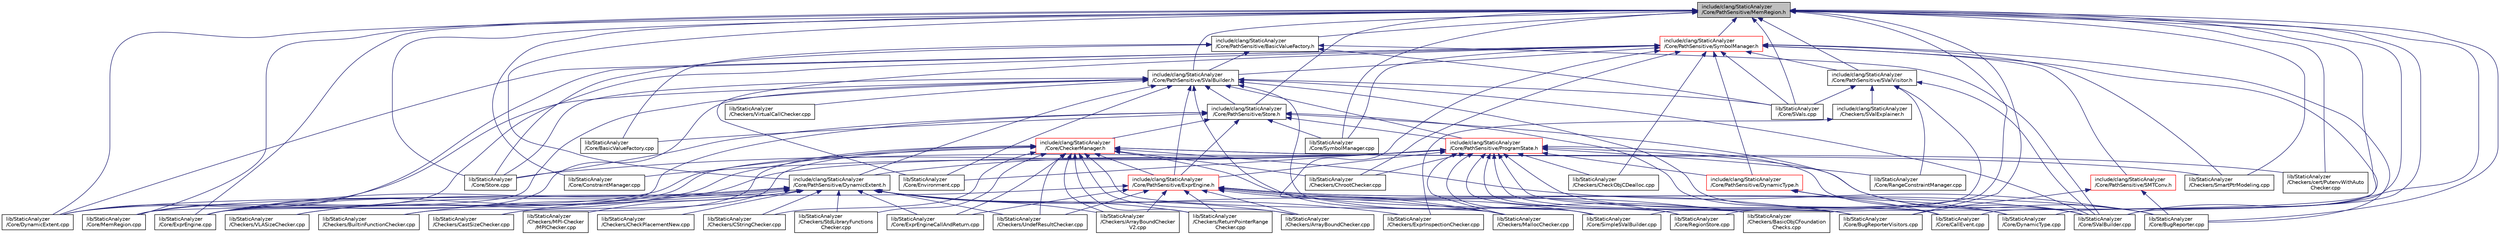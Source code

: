 digraph "include/clang/StaticAnalyzer/Core/PathSensitive/MemRegion.h"
{
 // LATEX_PDF_SIZE
  bgcolor="transparent";
  edge [fontname="Helvetica",fontsize="10",labelfontname="Helvetica",labelfontsize="10"];
  node [fontname="Helvetica",fontsize="10",shape=record];
  Node1 [label="include/clang/StaticAnalyzer\l/Core/PathSensitive/MemRegion.h",height=0.2,width=0.4,color="black", fillcolor="grey75", style="filled", fontcolor="black",tooltip=" "];
  Node1 -> Node2 [dir="back",color="midnightblue",fontsize="10",style="solid",fontname="Helvetica"];
  Node2 [label="include/clang/StaticAnalyzer\l/Core/PathSensitive/BasicValueFactory.h",height=0.2,width=0.4,color="black",URL="$BasicValueFactory_8h.html",tooltip=" "];
  Node2 -> Node3 [dir="back",color="midnightblue",fontsize="10",style="solid",fontname="Helvetica"];
  Node3 [label="include/clang/StaticAnalyzer\l/Core/PathSensitive/SValBuilder.h",height=0.2,width=0.4,color="black",URL="$SValBuilder_8h.html",tooltip=" "];
  Node3 -> Node4 [dir="back",color="midnightblue",fontsize="10",style="solid",fontname="Helvetica"];
  Node4 [label="include/clang/StaticAnalyzer\l/Core/PathSensitive/DynamicExtent.h",height=0.2,width=0.4,color="black",URL="$DynamicExtent_8h.html",tooltip=" "];
  Node4 -> Node5 [dir="back",color="midnightblue",fontsize="10",style="solid",fontname="Helvetica"];
  Node5 [label="lib/StaticAnalyzer\l/Checkers/ArrayBoundChecker.cpp",height=0.2,width=0.4,color="black",URL="$ArrayBoundChecker_8cpp.html",tooltip=" "];
  Node4 -> Node6 [dir="back",color="midnightblue",fontsize="10",style="solid",fontname="Helvetica"];
  Node6 [label="lib/StaticAnalyzer\l/Checkers/ArrayBoundChecker\lV2.cpp",height=0.2,width=0.4,color="black",URL="$ArrayBoundCheckerV2_8cpp.html",tooltip=" "];
  Node4 -> Node7 [dir="back",color="midnightblue",fontsize="10",style="solid",fontname="Helvetica"];
  Node7 [label="lib/StaticAnalyzer\l/Checkers/BuiltinFunctionChecker.cpp",height=0.2,width=0.4,color="black",URL="$BuiltinFunctionChecker_8cpp.html",tooltip=" "];
  Node4 -> Node8 [dir="back",color="midnightblue",fontsize="10",style="solid",fontname="Helvetica"];
  Node8 [label="lib/StaticAnalyzer\l/Checkers/CastSizeChecker.cpp",height=0.2,width=0.4,color="black",URL="$CastSizeChecker_8cpp.html",tooltip=" "];
  Node4 -> Node9 [dir="back",color="midnightblue",fontsize="10",style="solid",fontname="Helvetica"];
  Node9 [label="lib/StaticAnalyzer\l/Checkers/CheckPlacementNew.cpp",height=0.2,width=0.4,color="black",URL="$CheckPlacementNew_8cpp.html",tooltip=" "];
  Node4 -> Node10 [dir="back",color="midnightblue",fontsize="10",style="solid",fontname="Helvetica"];
  Node10 [label="lib/StaticAnalyzer\l/Checkers/CStringChecker.cpp",height=0.2,width=0.4,color="black",URL="$CStringChecker_8cpp.html",tooltip=" "];
  Node4 -> Node11 [dir="back",color="midnightblue",fontsize="10",style="solid",fontname="Helvetica"];
  Node11 [label="lib/StaticAnalyzer\l/Checkers/ExprInspectionChecker.cpp",height=0.2,width=0.4,color="black",URL="$ExprInspectionChecker_8cpp.html",tooltip=" "];
  Node4 -> Node12 [dir="back",color="midnightblue",fontsize="10",style="solid",fontname="Helvetica"];
  Node12 [label="lib/StaticAnalyzer\l/Checkers/MallocChecker.cpp",height=0.2,width=0.4,color="black",URL="$MallocChecker_8cpp.html",tooltip=" "];
  Node4 -> Node13 [dir="back",color="midnightblue",fontsize="10",style="solid",fontname="Helvetica"];
  Node13 [label="lib/StaticAnalyzer\l/Checkers/MPI-Checker\l/MPIChecker.cpp",height=0.2,width=0.4,color="black",URL="$MPIChecker_8cpp.html",tooltip=" "];
  Node4 -> Node14 [dir="back",color="midnightblue",fontsize="10",style="solid",fontname="Helvetica"];
  Node14 [label="lib/StaticAnalyzer\l/Checkers/ReturnPointerRange\lChecker.cpp",height=0.2,width=0.4,color="black",URL="$ReturnPointerRangeChecker_8cpp.html",tooltip=" "];
  Node4 -> Node15 [dir="back",color="midnightblue",fontsize="10",style="solid",fontname="Helvetica"];
  Node15 [label="lib/StaticAnalyzer\l/Checkers/StdLibraryFunctions\lChecker.cpp",height=0.2,width=0.4,color="black",URL="$StdLibraryFunctionsChecker_8cpp.html",tooltip=" "];
  Node4 -> Node16 [dir="back",color="midnightblue",fontsize="10",style="solid",fontname="Helvetica"];
  Node16 [label="lib/StaticAnalyzer\l/Checkers/UndefResultChecker.cpp",height=0.2,width=0.4,color="black",URL="$UndefResultChecker_8cpp.html",tooltip=" "];
  Node4 -> Node17 [dir="back",color="midnightblue",fontsize="10",style="solid",fontname="Helvetica"];
  Node17 [label="lib/StaticAnalyzer\l/Checkers/VLASizeChecker.cpp",height=0.2,width=0.4,color="black",URL="$VLASizeChecker_8cpp.html",tooltip=" "];
  Node4 -> Node18 [dir="back",color="midnightblue",fontsize="10",style="solid",fontname="Helvetica"];
  Node18 [label="lib/StaticAnalyzer\l/Core/DynamicExtent.cpp",height=0.2,width=0.4,color="black",URL="$DynamicExtent_8cpp.html",tooltip=" "];
  Node4 -> Node19 [dir="back",color="midnightblue",fontsize="10",style="solid",fontname="Helvetica"];
  Node19 [label="lib/StaticAnalyzer\l/Core/ExprEngine.cpp",height=0.2,width=0.4,color="black",URL="$ExprEngine_8cpp.html",tooltip=" "];
  Node4 -> Node20 [dir="back",color="midnightblue",fontsize="10",style="solid",fontname="Helvetica"];
  Node20 [label="lib/StaticAnalyzer\l/Core/ExprEngineCallAndReturn.cpp",height=0.2,width=0.4,color="black",URL="$ExprEngineCallAndReturn_8cpp.html",tooltip=" "];
  Node4 -> Node21 [dir="back",color="midnightblue",fontsize="10",style="solid",fontname="Helvetica"];
  Node21 [label="lib/StaticAnalyzer\l/Core/MemRegion.cpp",height=0.2,width=0.4,color="black",URL="$MemRegion_8cpp.html",tooltip=" "];
  Node3 -> Node22 [dir="back",color="midnightblue",fontsize="10",style="solid",fontname="Helvetica"];
  Node22 [label="include/clang/StaticAnalyzer\l/Core/PathSensitive/ExprEngine.h",height=0.2,width=0.4,color="red",URL="$ExprEngine_8h.html",tooltip=" "];
  Node22 -> Node5 [dir="back",color="midnightblue",fontsize="10",style="solid",fontname="Helvetica"];
  Node22 -> Node6 [dir="back",color="midnightblue",fontsize="10",style="solid",fontname="Helvetica"];
  Node22 -> Node25 [dir="back",color="midnightblue",fontsize="10",style="solid",fontname="Helvetica"];
  Node25 [label="lib/StaticAnalyzer\l/Checkers/BasicObjCFoundation\lChecks.cpp",height=0.2,width=0.4,color="black",URL="$BasicObjCFoundationChecks_8cpp.html",tooltip=" "];
  Node22 -> Node14 [dir="back",color="midnightblue",fontsize="10",style="solid",fontname="Helvetica"];
  Node22 -> Node16 [dir="back",color="midnightblue",fontsize="10",style="solid",fontname="Helvetica"];
  Node22 -> Node142 [dir="back",color="midnightblue",fontsize="10",style="solid",fontname="Helvetica"];
  Node142 [label="lib/StaticAnalyzer\l/Core/BugReporter.cpp",height=0.2,width=0.4,color="black",URL="$BugReporter_8cpp.html",tooltip=" "];
  Node22 -> Node92 [dir="back",color="midnightblue",fontsize="10",style="solid",fontname="Helvetica"];
  Node92 [label="lib/StaticAnalyzer\l/Core/BugReporterVisitors.cpp",height=0.2,width=0.4,color="black",URL="$BugReporterVisitors_8cpp.html",tooltip=" "];
  Node22 -> Node19 [dir="back",color="midnightblue",fontsize="10",style="solid",fontname="Helvetica"];
  Node22 -> Node20 [dir="back",color="midnightblue",fontsize="10",style="solid",fontname="Helvetica"];
  Node22 -> Node99 [dir="back",color="midnightblue",fontsize="10",style="solid",fontname="Helvetica"];
  Node99 [label="lib/StaticAnalyzer\l/Core/RegionStore.cpp",height=0.2,width=0.4,color="black",URL="$RegionStore_8cpp.html",tooltip=" "];
  Node22 -> Node146 [dir="back",color="midnightblue",fontsize="10",style="solid",fontname="Helvetica"];
  Node146 [label="lib/StaticAnalyzer\l/Core/SimpleSValBuilder.cpp",height=0.2,width=0.4,color="black",URL="$SimpleSValBuilder_8cpp.html",tooltip=" "];
  Node22 -> Node147 [dir="back",color="midnightblue",fontsize="10",style="solid",fontname="Helvetica"];
  Node147 [label="lib/StaticAnalyzer\l/Core/SValBuilder.cpp",height=0.2,width=0.4,color="black",URL="$SValBuilder_8cpp.html",tooltip=" "];
  Node3 -> Node149 [dir="back",color="midnightblue",fontsize="10",style="solid",fontname="Helvetica"];
  Node149 [label="include/clang/StaticAnalyzer\l/Core/PathSensitive/ProgramState.h",height=0.2,width=0.4,color="red",URL="$ProgramState_8h.html",tooltip=" "];
  Node149 -> Node4 [dir="back",color="midnightblue",fontsize="10",style="solid",fontname="Helvetica"];
  Node149 -> Node179 [dir="back",color="midnightblue",fontsize="10",style="solid",fontname="Helvetica"];
  Node179 [label="include/clang/StaticAnalyzer\l/Core/PathSensitive/DynamicType.h",height=0.2,width=0.4,color="red",URL="$DynamicType_8h.html",tooltip=" "];
  Node179 -> Node52 [dir="back",color="midnightblue",fontsize="10",style="solid",fontname="Helvetica"];
  Node52 [label="lib/StaticAnalyzer\l/Core/CallEvent.cpp",height=0.2,width=0.4,color="black",URL="$CallEvent_8cpp.html",tooltip=" "];
  Node179 -> Node182 [dir="back",color="midnightblue",fontsize="10",style="solid",fontname="Helvetica"];
  Node182 [label="lib/StaticAnalyzer\l/Core/DynamicType.cpp",height=0.2,width=0.4,color="black",URL="$DynamicType_8cpp.html",tooltip=" "];
  Node149 -> Node22 [dir="back",color="midnightblue",fontsize="10",style="solid",fontname="Helvetica"];
  Node149 -> Node25 [dir="back",color="midnightblue",fontsize="10",style="solid",fontname="Helvetica"];
  Node149 -> Node55 [dir="back",color="midnightblue",fontsize="10",style="solid",fontname="Helvetica"];
  Node55 [label="lib/StaticAnalyzer\l/Checkers/CheckObjCDealloc.cpp",height=0.2,width=0.4,color="black",URL="$CheckObjCDealloc_8cpp.html",tooltip=" "];
  Node149 -> Node30 [dir="back",color="midnightblue",fontsize="10",style="solid",fontname="Helvetica"];
  Node30 [label="lib/StaticAnalyzer\l/Checkers/ChrootChecker.cpp",height=0.2,width=0.4,color="black",URL="$ChrootChecker_8cpp.html",tooltip=" "];
  Node149 -> Node12 [dir="back",color="midnightblue",fontsize="10",style="solid",fontname="Helvetica"];
  Node149 -> Node142 [dir="back",color="midnightblue",fontsize="10",style="solid",fontname="Helvetica"];
  Node149 -> Node92 [dir="back",color="midnightblue",fontsize="10",style="solid",fontname="Helvetica"];
  Node149 -> Node52 [dir="back",color="midnightblue",fontsize="10",style="solid",fontname="Helvetica"];
  Node149 -> Node199 [dir="back",color="midnightblue",fontsize="10",style="solid",fontname="Helvetica"];
  Node199 [label="lib/StaticAnalyzer\l/Core/ConstraintManager.cpp",height=0.2,width=0.4,color="black",URL="$ConstraintManager_8cpp.html",tooltip=" "];
  Node149 -> Node18 [dir="back",color="midnightblue",fontsize="10",style="solid",fontname="Helvetica"];
  Node149 -> Node182 [dir="back",color="midnightblue",fontsize="10",style="solid",fontname="Helvetica"];
  Node149 -> Node200 [dir="back",color="midnightblue",fontsize="10",style="solid",fontname="Helvetica"];
  Node200 [label="lib/StaticAnalyzer\l/Core/Environment.cpp",height=0.2,width=0.4,color="black",URL="$Environment_8cpp.html",tooltip=" "];
  Node149 -> Node19 [dir="back",color="midnightblue",fontsize="10",style="solid",fontname="Helvetica"];
  Node149 -> Node194 [dir="back",color="midnightblue",fontsize="10",style="solid",fontname="Helvetica"];
  Node194 [label="lib/StaticAnalyzer\l/Core/RangeConstraintManager.cpp",height=0.2,width=0.4,color="black",URL="$RangeConstraintManager_8cpp.html",tooltip=" "];
  Node149 -> Node99 [dir="back",color="midnightblue",fontsize="10",style="solid",fontname="Helvetica"];
  Node149 -> Node146 [dir="back",color="midnightblue",fontsize="10",style="solid",fontname="Helvetica"];
  Node149 -> Node100 [dir="back",color="midnightblue",fontsize="10",style="solid",fontname="Helvetica"];
  Node100 [label="lib/StaticAnalyzer\l/Core/Store.cpp",height=0.2,width=0.4,color="black",URL="$Store_8cpp.html",tooltip=" "];
  Node149 -> Node147 [dir="back",color="midnightblue",fontsize="10",style="solid",fontname="Helvetica"];
  Node3 -> Node201 [dir="back",color="midnightblue",fontsize="10",style="solid",fontname="Helvetica"];
  Node201 [label="include/clang/StaticAnalyzer\l/Core/PathSensitive/Store.h",height=0.2,width=0.4,color="black",URL="$Store_8h.html",tooltip=" "];
  Node201 -> Node202 [dir="back",color="midnightblue",fontsize="10",style="solid",fontname="Helvetica"];
  Node202 [label="include/clang/StaticAnalyzer\l/Core/CheckerManager.h",height=0.2,width=0.4,color="red",URL="$CheckerManager_8h.html",tooltip=" "];
  Node202 -> Node22 [dir="back",color="midnightblue",fontsize="10",style="solid",fontname="Helvetica"];
  Node202 -> Node5 [dir="back",color="midnightblue",fontsize="10",style="solid",fontname="Helvetica"];
  Node202 -> Node6 [dir="back",color="midnightblue",fontsize="10",style="solid",fontname="Helvetica"];
  Node202 -> Node25 [dir="back",color="midnightblue",fontsize="10",style="solid",fontname="Helvetica"];
  Node202 -> Node7 [dir="back",color="midnightblue",fontsize="10",style="solid",fontname="Helvetica"];
  Node202 -> Node8 [dir="back",color="midnightblue",fontsize="10",style="solid",fontname="Helvetica"];
  Node202 -> Node29 [dir="back",color="midnightblue",fontsize="10",style="solid",fontname="Helvetica"];
  Node29 [label="lib/StaticAnalyzer\l/Checkers/cert/PutenvWithAuto\lChecker.cpp",height=0.2,width=0.4,color="black",URL="$PutenvWithAutoChecker_8cpp.html",tooltip=" "];
  Node202 -> Node30 [dir="back",color="midnightblue",fontsize="10",style="solid",fontname="Helvetica"];
  Node202 -> Node10 [dir="back",color="midnightblue",fontsize="10",style="solid",fontname="Helvetica"];
  Node202 -> Node12 [dir="back",color="midnightblue",fontsize="10",style="solid",fontname="Helvetica"];
  Node202 -> Node14 [dir="back",color="midnightblue",fontsize="10",style="solid",fontname="Helvetica"];
  Node202 -> Node46 [dir="back",color="midnightblue",fontsize="10",style="solid",fontname="Helvetica"];
  Node46 [label="lib/StaticAnalyzer\l/Checkers/SmartPtrModeling.cpp",height=0.2,width=0.4,color="black",URL="$SmartPtrModeling_8cpp.html",tooltip=" "];
  Node202 -> Node15 [dir="back",color="midnightblue",fontsize="10",style="solid",fontname="Helvetica"];
  Node202 -> Node16 [dir="back",color="midnightblue",fontsize="10",style="solid",fontname="Helvetica"];
  Node202 -> Node17 [dir="back",color="midnightblue",fontsize="10",style="solid",fontname="Helvetica"];
  Node202 -> Node142 [dir="back",color="midnightblue",fontsize="10",style="solid",fontname="Helvetica"];
  Node202 -> Node19 [dir="back",color="midnightblue",fontsize="10",style="solid",fontname="Helvetica"];
  Node202 -> Node20 [dir="back",color="midnightblue",fontsize="10",style="solid",fontname="Helvetica"];
  Node201 -> Node22 [dir="back",color="midnightblue",fontsize="10",style="solid",fontname="Helvetica"];
  Node201 -> Node149 [dir="back",color="midnightblue",fontsize="10",style="solid",fontname="Helvetica"];
  Node201 -> Node210 [dir="back",color="midnightblue",fontsize="10",style="solid",fontname="Helvetica"];
  Node210 [label="lib/StaticAnalyzer\l/Core/BasicValueFactory.cpp",height=0.2,width=0.4,color="black",URL="$BasicValueFactory_8cpp.html",tooltip=" "];
  Node201 -> Node52 [dir="back",color="midnightblue",fontsize="10",style="solid",fontname="Helvetica"];
  Node201 -> Node19 [dir="back",color="midnightblue",fontsize="10",style="solid",fontname="Helvetica"];
  Node201 -> Node100 [dir="back",color="midnightblue",fontsize="10",style="solid",fontname="Helvetica"];
  Node201 -> Node147 [dir="back",color="midnightblue",fontsize="10",style="solid",fontname="Helvetica"];
  Node201 -> Node211 [dir="back",color="midnightblue",fontsize="10",style="solid",fontname="Helvetica"];
  Node211 [label="lib/StaticAnalyzer\l/Core/SymbolManager.cpp",height=0.2,width=0.4,color="black",URL="$SymbolManager_8cpp.html",tooltip=" "];
  Node3 -> Node91 [dir="back",color="midnightblue",fontsize="10",style="solid",fontname="Helvetica"];
  Node91 [label="lib/StaticAnalyzer\l/Checkers/VirtualCallChecker.cpp",height=0.2,width=0.4,color="black",URL="$VirtualCallChecker_8cpp.html",tooltip=" "];
  Node3 -> Node92 [dir="back",color="midnightblue",fontsize="10",style="solid",fontname="Helvetica"];
  Node3 -> Node52 [dir="back",color="midnightblue",fontsize="10",style="solid",fontname="Helvetica"];
  Node3 -> Node18 [dir="back",color="midnightblue",fontsize="10",style="solid",fontname="Helvetica"];
  Node3 -> Node200 [dir="back",color="midnightblue",fontsize="10",style="solid",fontname="Helvetica"];
  Node3 -> Node19 [dir="back",color="midnightblue",fontsize="10",style="solid",fontname="Helvetica"];
  Node3 -> Node21 [dir="back",color="midnightblue",fontsize="10",style="solid",fontname="Helvetica"];
  Node3 -> Node146 [dir="back",color="midnightblue",fontsize="10",style="solid",fontname="Helvetica"];
  Node3 -> Node100 [dir="back",color="midnightblue",fontsize="10",style="solid",fontname="Helvetica"];
  Node3 -> Node147 [dir="back",color="midnightblue",fontsize="10",style="solid",fontname="Helvetica"];
  Node3 -> Node212 [dir="back",color="midnightblue",fontsize="10",style="solid",fontname="Helvetica"];
  Node212 [label="lib/StaticAnalyzer\l/Core/SVals.cpp",height=0.2,width=0.4,color="black",URL="$SVals_8cpp.html",tooltip=" "];
  Node2 -> Node210 [dir="back",color="midnightblue",fontsize="10",style="solid",fontname="Helvetica"];
  Node2 -> Node100 [dir="back",color="midnightblue",fontsize="10",style="solid",fontname="Helvetica"];
  Node2 -> Node147 [dir="back",color="midnightblue",fontsize="10",style="solid",fontname="Helvetica"];
  Node2 -> Node212 [dir="back",color="midnightblue",fontsize="10",style="solid",fontname="Helvetica"];
  Node1 -> Node4 [dir="back",color="midnightblue",fontsize="10",style="solid",fontname="Helvetica"];
  Node1 -> Node201 [dir="back",color="midnightblue",fontsize="10",style="solid",fontname="Helvetica"];
  Node1 -> Node3 [dir="back",color="midnightblue",fontsize="10",style="solid",fontname="Helvetica"];
  Node1 -> Node213 [dir="back",color="midnightblue",fontsize="10",style="solid",fontname="Helvetica"];
  Node213 [label="include/clang/StaticAnalyzer\l/Core/PathSensitive/SValVisitor.h",height=0.2,width=0.4,color="black",URL="$SValVisitor_8h.html",tooltip=" "];
  Node213 -> Node214 [dir="back",color="midnightblue",fontsize="10",style="solid",fontname="Helvetica"];
  Node214 [label="include/clang/StaticAnalyzer\l/Checkers/SValExplainer.h",height=0.2,width=0.4,color="black",URL="$SValExplainer_8h.html",tooltip=" "];
  Node214 -> Node11 [dir="back",color="midnightblue",fontsize="10",style="solid",fontname="Helvetica"];
  Node213 -> Node194 [dir="back",color="midnightblue",fontsize="10",style="solid",fontname="Helvetica"];
  Node213 -> Node146 [dir="back",color="midnightblue",fontsize="10",style="solid",fontname="Helvetica"];
  Node213 -> Node147 [dir="back",color="midnightblue",fontsize="10",style="solid",fontname="Helvetica"];
  Node213 -> Node212 [dir="back",color="midnightblue",fontsize="10",style="solid",fontname="Helvetica"];
  Node1 -> Node215 [dir="back",color="midnightblue",fontsize="10",style="solid",fontname="Helvetica"];
  Node215 [label="include/clang/StaticAnalyzer\l/Core/PathSensitive/SymbolManager.h",height=0.2,width=0.4,color="red",URL="$SymbolManager_8h.html",tooltip=" "];
  Node215 -> Node179 [dir="back",color="midnightblue",fontsize="10",style="solid",fontname="Helvetica"];
  Node215 -> Node216 [dir="back",color="midnightblue",fontsize="10",style="solid",fontname="Helvetica"];
  Node216 [label="include/clang/StaticAnalyzer\l/Core/PathSensitive/SMTConv.h",height=0.2,width=0.4,color="red",URL="$SMTConv_8h.html",tooltip=" "];
  Node216 -> Node142 [dir="back",color="midnightblue",fontsize="10",style="solid",fontname="Helvetica"];
  Node216 -> Node92 [dir="back",color="midnightblue",fontsize="10",style="solid",fontname="Helvetica"];
  Node215 -> Node3 [dir="back",color="midnightblue",fontsize="10",style="solid",fontname="Helvetica"];
  Node215 -> Node213 [dir="back",color="midnightblue",fontsize="10",style="solid",fontname="Helvetica"];
  Node215 -> Node55 [dir="back",color="midnightblue",fontsize="10",style="solid",fontname="Helvetica"];
  Node215 -> Node30 [dir="back",color="midnightblue",fontsize="10",style="solid",fontname="Helvetica"];
  Node215 -> Node12 [dir="back",color="midnightblue",fontsize="10",style="solid",fontname="Helvetica"];
  Node215 -> Node46 [dir="back",color="midnightblue",fontsize="10",style="solid",fontname="Helvetica"];
  Node215 -> Node142 [dir="back",color="midnightblue",fontsize="10",style="solid",fontname="Helvetica"];
  Node215 -> Node18 [dir="back",color="midnightblue",fontsize="10",style="solid",fontname="Helvetica"];
  Node215 -> Node200 [dir="back",color="midnightblue",fontsize="10",style="solid",fontname="Helvetica"];
  Node215 -> Node19 [dir="back",color="midnightblue",fontsize="10",style="solid",fontname="Helvetica"];
  Node215 -> Node21 [dir="back",color="midnightblue",fontsize="10",style="solid",fontname="Helvetica"];
  Node215 -> Node147 [dir="back",color="midnightblue",fontsize="10",style="solid",fontname="Helvetica"];
  Node215 -> Node212 [dir="back",color="midnightblue",fontsize="10",style="solid",fontname="Helvetica"];
  Node215 -> Node211 [dir="back",color="midnightblue",fontsize="10",style="solid",fontname="Helvetica"];
  Node1 -> Node25 [dir="back",color="midnightblue",fontsize="10",style="solid",fontname="Helvetica"];
  Node1 -> Node29 [dir="back",color="midnightblue",fontsize="10",style="solid",fontname="Helvetica"];
  Node1 -> Node46 [dir="back",color="midnightblue",fontsize="10",style="solid",fontname="Helvetica"];
  Node1 -> Node142 [dir="back",color="midnightblue",fontsize="10",style="solid",fontname="Helvetica"];
  Node1 -> Node92 [dir="back",color="midnightblue",fontsize="10",style="solid",fontname="Helvetica"];
  Node1 -> Node52 [dir="back",color="midnightblue",fontsize="10",style="solid",fontname="Helvetica"];
  Node1 -> Node199 [dir="back",color="midnightblue",fontsize="10",style="solid",fontname="Helvetica"];
  Node1 -> Node18 [dir="back",color="midnightblue",fontsize="10",style="solid",fontname="Helvetica"];
  Node1 -> Node182 [dir="back",color="midnightblue",fontsize="10",style="solid",fontname="Helvetica"];
  Node1 -> Node19 [dir="back",color="midnightblue",fontsize="10",style="solid",fontname="Helvetica"];
  Node1 -> Node21 [dir="back",color="midnightblue",fontsize="10",style="solid",fontname="Helvetica"];
  Node1 -> Node99 [dir="back",color="midnightblue",fontsize="10",style="solid",fontname="Helvetica"];
  Node1 -> Node100 [dir="back",color="midnightblue",fontsize="10",style="solid",fontname="Helvetica"];
  Node1 -> Node147 [dir="back",color="midnightblue",fontsize="10",style="solid",fontname="Helvetica"];
  Node1 -> Node212 [dir="back",color="midnightblue",fontsize="10",style="solid",fontname="Helvetica"];
  Node1 -> Node211 [dir="back",color="midnightblue",fontsize="10",style="solid",fontname="Helvetica"];
}

